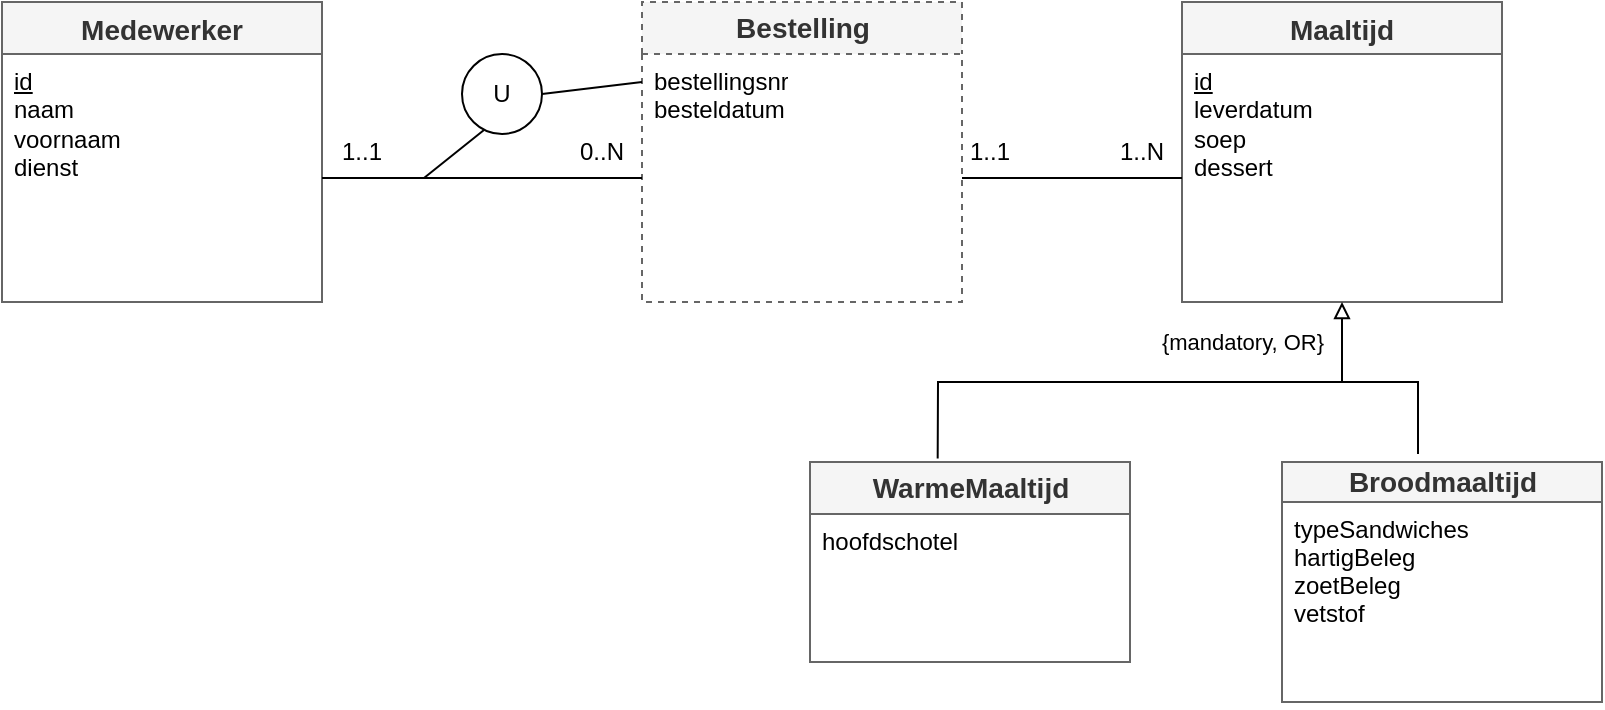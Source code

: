 <mxfile version="20.8.16" type="device"><diagram name="Pagina-1" id="q4fhcDAs110I4lpkph55"><mxGraphModel dx="864" dy="1677" grid="1" gridSize="10" guides="1" tooltips="1" connect="1" arrows="1" fold="1" page="1" pageScale="1" pageWidth="827" pageHeight="1169" math="0" shadow="0"><root><mxCell id="0"/><mxCell id="1" parent="0"/><mxCell id="-qOeodPOy-bMuZ2IO1A_-5" value="Medewerker" style="swimlane;fontStyle=1;childLayout=stackLayout;horizontal=1;startSize=26;horizontalStack=0;resizeParent=1;resizeParentMax=0;resizeLast=0;collapsible=1;marginBottom=0;align=center;fontSize=14;strokeColor=#666666;fillColor=#f5f5f5;fontColor=#333333;" parent="1" vertex="1"><mxGeometry x="10" y="-270" width="160" height="150" as="geometry"/></mxCell><mxCell id="-qOeodPOy-bMuZ2IO1A_-6" value="&lt;u&gt;id&lt;/u&gt;&lt;br&gt;naam&lt;br&gt;voornaam&lt;br&gt;dienst" style="text;strokeColor=none;fillColor=none;spacingLeft=4;spacingRight=4;overflow=hidden;rotatable=0;points=[[0,0.5],[1,0.5]];portConstraint=eastwest;fontSize=12;fontStyle=0;html=1;" parent="-qOeodPOy-bMuZ2IO1A_-5" vertex="1"><mxGeometry y="26" width="160" height="124" as="geometry"/></mxCell><mxCell id="-qOeodPOy-bMuZ2IO1A_-7" value="Bestelling" style="swimlane;fontStyle=1;childLayout=stackLayout;horizontal=1;startSize=26;horizontalStack=0;resizeParent=1;resizeParentMax=0;resizeLast=0;collapsible=1;marginBottom=0;align=center;fontSize=14;strokeColor=#666666;fillColor=#f5f5f5;fontColor=#333333;dashed=1;html=1;" parent="1" vertex="1"><mxGeometry x="330" y="-270" width="160" height="150" as="geometry"/></mxCell><mxCell id="-qOeodPOy-bMuZ2IO1A_-8" value="bestellingsnr&lt;br&gt;besteldatum" style="text;strokeColor=none;fillColor=none;spacingLeft=4;spacingRight=4;overflow=hidden;rotatable=0;points=[[0,0.5],[1,0.5]];portConstraint=eastwest;fontSize=12;html=1;" parent="-qOeodPOy-bMuZ2IO1A_-7" vertex="1"><mxGeometry y="26" width="160" height="124" as="geometry"/></mxCell><mxCell id="-qOeodPOy-bMuZ2IO1A_-9" value="" style="endArrow=none;html=1;rounded=0;exitX=1;exitY=0.5;exitDx=0;exitDy=0;entryX=0;entryY=0.5;entryDx=0;entryDy=0;" parent="1" source="-qOeodPOy-bMuZ2IO1A_-6" target="-qOeodPOy-bMuZ2IO1A_-8" edge="1"><mxGeometry width="50" height="50" relative="1" as="geometry"><mxPoint x="350" y="-40" as="sourcePoint"/><mxPoint x="280" y="-110" as="targetPoint"/></mxGeometry></mxCell><mxCell id="-qOeodPOy-bMuZ2IO1A_-10" value="1..1" style="text;html=1;strokeColor=none;fillColor=none;align=center;verticalAlign=middle;whiteSpace=wrap;rounded=0;" parent="1" vertex="1"><mxGeometry x="160" y="-210" width="60" height="30" as="geometry"/></mxCell><mxCell id="-qOeodPOy-bMuZ2IO1A_-11" value="0..N" style="text;html=1;strokeColor=none;fillColor=none;align=center;verticalAlign=middle;whiteSpace=wrap;rounded=0;" parent="1" vertex="1"><mxGeometry x="280" y="-210" width="60" height="30" as="geometry"/></mxCell><mxCell id="-qOeodPOy-bMuZ2IO1A_-12" value="Maaltijd" style="swimlane;fontStyle=1;childLayout=stackLayout;horizontal=1;startSize=26;horizontalStack=0;resizeParent=1;resizeParentMax=0;resizeLast=0;collapsible=1;marginBottom=0;align=center;fontSize=14;strokeColor=#666666;fillColor=#f5f5f5;fontColor=#333333;" parent="1" vertex="1"><mxGeometry x="600" y="-270" width="160" height="150" as="geometry"/></mxCell><mxCell id="-qOeodPOy-bMuZ2IO1A_-13" value="&lt;u&gt;id&lt;/u&gt;&lt;br&gt;leverdatum&lt;br&gt;soep&lt;br&gt;dessert" style="text;strokeColor=none;fillColor=none;spacingLeft=4;spacingRight=4;overflow=hidden;rotatable=0;points=[[0,0.5],[1,0.5]];portConstraint=eastwest;fontSize=12;html=1;" parent="-qOeodPOy-bMuZ2IO1A_-12" vertex="1"><mxGeometry y="26" width="160" height="124" as="geometry"/></mxCell><mxCell id="-qOeodPOy-bMuZ2IO1A_-14" value="WarmeMaaltijd" style="swimlane;fontStyle=1;childLayout=stackLayout;horizontal=1;startSize=26;horizontalStack=0;resizeParent=1;resizeParentMax=0;resizeLast=0;collapsible=1;marginBottom=0;align=center;fontSize=14;strokeColor=#666666;fillColor=#f5f5f5;fontColor=#333333;html=1;" parent="1" vertex="1"><mxGeometry x="414" y="-40" width="160" height="100" as="geometry"/></mxCell><mxCell id="-qOeodPOy-bMuZ2IO1A_-15" value="hoofdschotel&#10;&#10;" style="text;strokeColor=none;fillColor=none;spacingLeft=4;spacingRight=4;overflow=hidden;rotatable=0;points=[[0,0.5],[1,0.5]];portConstraint=eastwest;fontSize=12;" parent="-qOeodPOy-bMuZ2IO1A_-14" vertex="1"><mxGeometry y="26" width="160" height="74" as="geometry"/></mxCell><mxCell id="-qOeodPOy-bMuZ2IO1A_-16" value="Broodmaaltijd" style="swimlane;fontStyle=1;childLayout=stackLayout;horizontal=1;startSize=20;horizontalStack=0;resizeParent=1;resizeParentMax=0;resizeLast=0;collapsible=1;marginBottom=0;align=center;fontSize=14;strokeColor=#666666;fillColor=#f5f5f5;fontColor=#333333;html=1;" parent="1" vertex="1"><mxGeometry x="650" y="-40" width="160" height="120" as="geometry"/></mxCell><mxCell id="-qOeodPOy-bMuZ2IO1A_-17" value="typeSandwiches&#10;hartigBeleg&#10;zoetBeleg&#10;vetstof" style="text;strokeColor=none;fillColor=none;spacingLeft=4;spacingRight=4;overflow=hidden;rotatable=0;points=[[0,0.5],[1,0.5]];portConstraint=eastwest;fontSize=12;" parent="-qOeodPOy-bMuZ2IO1A_-16" vertex="1"><mxGeometry y="20" width="160" height="100" as="geometry"/></mxCell><mxCell id="-qOeodPOy-bMuZ2IO1A_-18" value="" style="endArrow=none;html=1;rounded=0;exitX=1;exitY=0.5;exitDx=0;exitDy=0;" parent="1" source="-qOeodPOy-bMuZ2IO1A_-8" edge="1"><mxGeometry width="50" height="50" relative="1" as="geometry"><mxPoint x="350" y="-40" as="sourcePoint"/><mxPoint x="600" y="-182" as="targetPoint"/></mxGeometry></mxCell><mxCell id="-qOeodPOy-bMuZ2IO1A_-20" value="1..1" style="text;html=1;strokeColor=none;fillColor=none;align=center;verticalAlign=middle;whiteSpace=wrap;rounded=0;" parent="1" vertex="1"><mxGeometry x="474" y="-210" width="60" height="30" as="geometry"/></mxCell><mxCell id="-qOeodPOy-bMuZ2IO1A_-21" value="1..N" style="text;html=1;strokeColor=none;fillColor=none;align=center;verticalAlign=middle;whiteSpace=wrap;rounded=0;" parent="1" vertex="1"><mxGeometry x="550" y="-210" width="60" height="30" as="geometry"/></mxCell><mxCell id="-qOeodPOy-bMuZ2IO1A_-23" value="" style="edgeStyle=orthogonalEdgeStyle;fontSize=12;html=1;endArrow=none;startArrow=block;rounded=0;startFill=0;endFill=0;exitX=0.5;exitY=1;exitDx=0;exitDy=0;exitPerimeter=0;entryX=0.425;entryY=-0.033;entryDx=0;entryDy=0;entryPerimeter=0;" parent="1" source="-qOeodPOy-bMuZ2IO1A_-13" target="-qOeodPOy-bMuZ2IO1A_-16" edge="1"><mxGeometry width="100" height="100" relative="1" as="geometry"><mxPoint x="650" y="-70" as="sourcePoint"/><mxPoint x="650" y="-30" as="targetPoint"/><Array as="points"><mxPoint x="680" y="-80"/><mxPoint x="718" y="-80"/></Array></mxGeometry></mxCell><mxCell id="-qOeodPOy-bMuZ2IO1A_-24" value="{mandatory, OR}" style="edgeLabel;html=1;align=center;verticalAlign=middle;resizable=0;points=[];" parent="-qOeodPOy-bMuZ2IO1A_-23" vertex="1" connectable="0"><mxGeometry x="0.241" relative="1" as="geometry"><mxPoint x="-81" y="-20" as="offset"/></mxGeometry></mxCell><mxCell id="-qOeodPOy-bMuZ2IO1A_-25" value="" style="endArrow=none;html=1;rounded=0;exitX=0.399;exitY=-0.018;exitDx=0;exitDy=0;exitPerimeter=0;" parent="1" source="-qOeodPOy-bMuZ2IO1A_-14" edge="1"><mxGeometry width="50" height="50" relative="1" as="geometry"><mxPoint x="660" y="-50" as="sourcePoint"/><mxPoint x="680" y="-80" as="targetPoint"/><Array as="points"><mxPoint x="478" y="-80"/></Array></mxGeometry></mxCell><mxCell id="-qOeodPOy-bMuZ2IO1A_-26" value="U" style="ellipse;whiteSpace=wrap;html=1;strokeColor=#000000;fillColor=#FFFFFF;" parent="1" vertex="1"><mxGeometry x="240" y="-244" width="40" height="40" as="geometry"/></mxCell><mxCell id="-qOeodPOy-bMuZ2IO1A_-27" value="" style="endArrow=none;html=1;rounded=0;entryX=1;entryY=0.5;entryDx=0;entryDy=0;exitX=0;exitY=0.113;exitDx=0;exitDy=0;exitPerimeter=0;" parent="1" source="-qOeodPOy-bMuZ2IO1A_-8" target="-qOeodPOy-bMuZ2IO1A_-26" edge="1"><mxGeometry width="50" height="50" relative="1" as="geometry"><mxPoint x="330" y="-208" as="sourcePoint"/><mxPoint x="470" y="-110" as="targetPoint"/></mxGeometry></mxCell><mxCell id="-qOeodPOy-bMuZ2IO1A_-29" value="" style="endArrow=none;html=1;rounded=0;entryX=0.5;entryY=1;entryDx=0;entryDy=0;" parent="1" edge="1"><mxGeometry width="50" height="50" relative="1" as="geometry"><mxPoint x="221" y="-182" as="sourcePoint"/><mxPoint x="251" y="-206" as="targetPoint"/></mxGeometry></mxCell></root></mxGraphModel></diagram></mxfile>